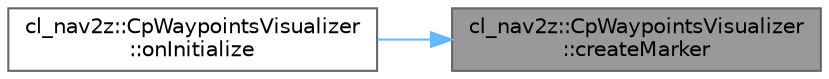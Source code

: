 digraph "cl_nav2z::CpWaypointsVisualizer::createMarker"
{
 // LATEX_PDF_SIZE
  bgcolor="transparent";
  edge [fontname=Helvetica,fontsize=10,labelfontname=Helvetica,labelfontsize=10];
  node [fontname=Helvetica,fontsize=10,shape=box,height=0.2,width=0.4];
  rankdir="RL";
  Node1 [label="cl_nav2z::CpWaypointsVisualizer\l::createMarker",height=0.2,width=0.4,color="gray40", fillcolor="grey60", style="filled", fontcolor="black",tooltip=" "];
  Node1 -> Node2 [dir="back",color="steelblue1",style="solid"];
  Node2 [label="cl_nav2z::CpWaypointsVisualizer\l::onInitialize",height=0.2,width=0.4,color="grey40", fillcolor="white", style="filled",URL="$classcl__nav2z_1_1CpWaypointsVisualizer.html#a8af2db006663eb93a39f5346ad7c9af9",tooltip=" "];
}
